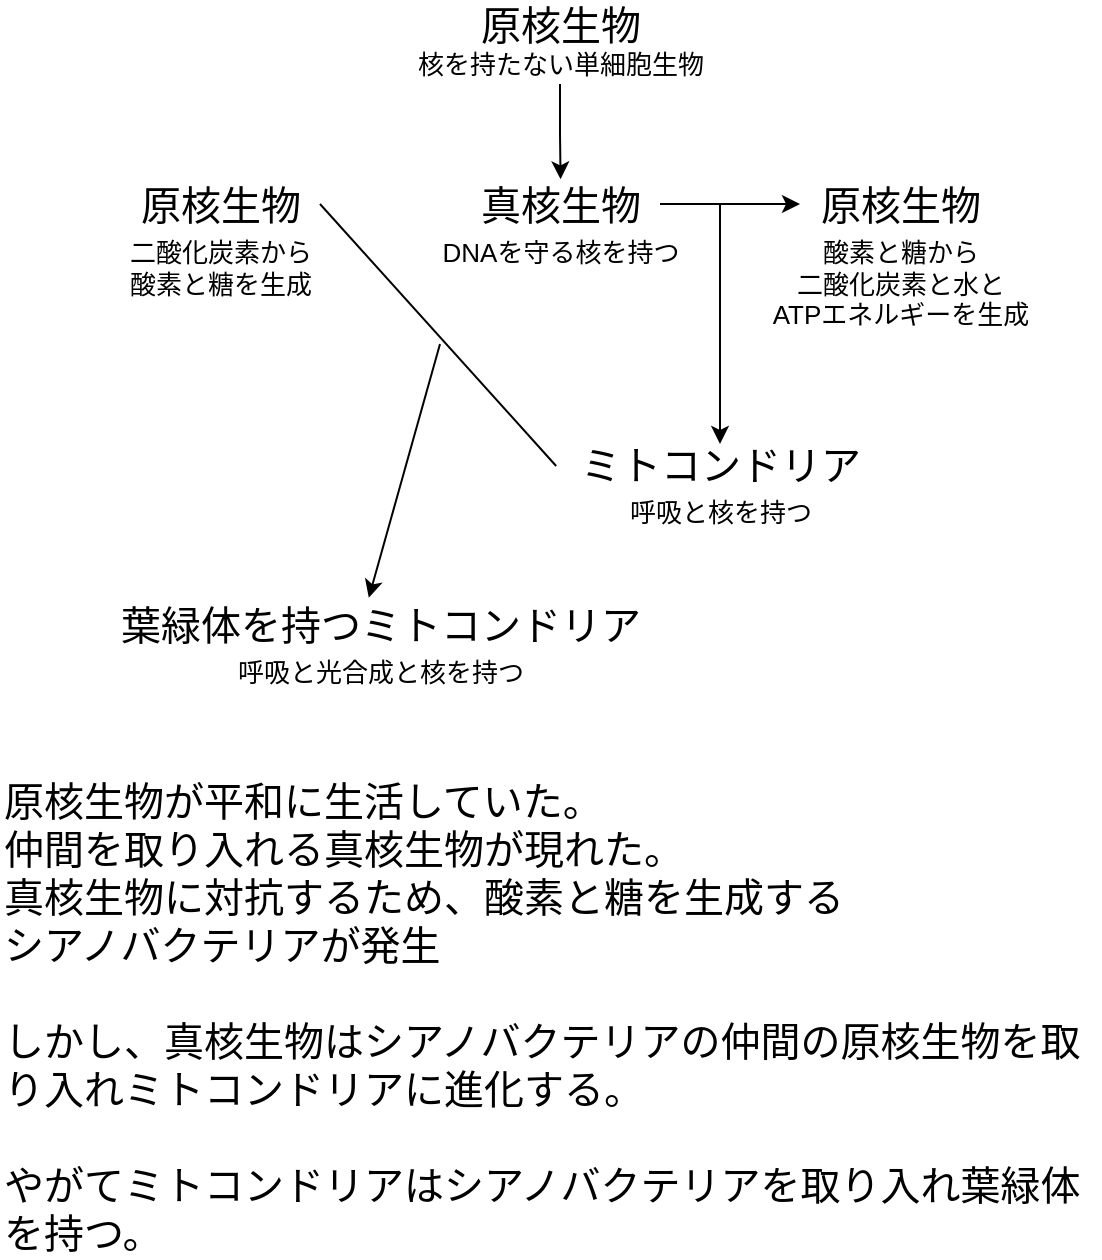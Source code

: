 <mxfile version="13.6.10" type="github">
  <diagram id="sdKFwLvwNyGhgGaRkgza" name="Page-1">
    <mxGraphModel dx="1161" dy="773" grid="1" gridSize="10" guides="1" tooltips="1" connect="1" arrows="1" fold="1" page="1" pageScale="1" pageWidth="827" pageHeight="1169" math="0" shadow="0">
      <root>
        <mxCell id="0" />
        <mxCell id="1" parent="0" />
        <mxCell id="dcLhTKNCRthWgihFbN7n-1" value="&lt;font style=&quot;font-size: 20px&quot;&gt;原核生物&lt;/font&gt;" style="text;html=1;align=center;verticalAlign=middle;resizable=0;points=[];autosize=1;" vertex="1" parent="1">
          <mxGeometry x="270" y="100" width="100" height="20" as="geometry" />
        </mxCell>
        <mxCell id="dcLhTKNCRthWgihFbN7n-2" value="" style="edgeStyle=orthogonalEdgeStyle;rounded=0;orthogonalLoop=1;jettySize=auto;html=1;entryX=0.503;entryY=-0.117;entryDx=0;entryDy=0;entryPerimeter=0;" edge="1" parent="1" source="dcLhTKNCRthWgihFbN7n-3" target="dcLhTKNCRthWgihFbN7n-7">
          <mxGeometry relative="1" as="geometry" />
        </mxCell>
        <mxCell id="dcLhTKNCRthWgihFbN7n-3" value="&lt;span style=&quot;font-family: &amp;#34;arial&amp;#34; ; font-size: 13px&quot;&gt;核を持たない単細胞生物&lt;/span&gt;" style="text;html=1;align=center;verticalAlign=middle;resizable=0;points=[];autosize=1;" vertex="1" parent="1">
          <mxGeometry x="240" y="120" width="160" height="20" as="geometry" />
        </mxCell>
        <mxCell id="dcLhTKNCRthWgihFbN7n-4" value="&lt;font style=&quot;font-size: 20px&quot;&gt;原核生物&lt;/font&gt;" style="text;html=1;align=center;verticalAlign=middle;resizable=0;points=[];autosize=1;" vertex="1" parent="1">
          <mxGeometry x="100" y="190" width="100" height="20" as="geometry" />
        </mxCell>
        <mxCell id="dcLhTKNCRthWgihFbN7n-5" value="&lt;span style=&quot;font-family: &amp;#34;arial&amp;#34; ; font-size: 13px&quot;&gt;二酸化炭素から&lt;br&gt;酸素と糖を生成&lt;/span&gt;" style="text;html=1;align=center;verticalAlign=top;resizable=0;points=[];autosize=1;" vertex="1" parent="1">
          <mxGeometry x="95" y="210" width="110" height="30" as="geometry" />
        </mxCell>
        <mxCell id="dcLhTKNCRthWgihFbN7n-6" value="" style="edgeStyle=orthogonalEdgeStyle;rounded=0;orthogonalLoop=1;jettySize=auto;html=1;" edge="1" parent="1" source="dcLhTKNCRthWgihFbN7n-7" target="dcLhTKNCRthWgihFbN7n-9">
          <mxGeometry relative="1" as="geometry" />
        </mxCell>
        <mxCell id="dcLhTKNCRthWgihFbN7n-7" value="&lt;font style=&quot;font-size: 20px&quot;&gt;真核生物&lt;/font&gt;" style="text;html=1;align=center;verticalAlign=middle;resizable=0;points=[];autosize=1;" vertex="1" parent="1">
          <mxGeometry x="270" y="190" width="100" height="20" as="geometry" />
        </mxCell>
        <mxCell id="dcLhTKNCRthWgihFbN7n-8" value="&lt;span style=&quot;font-family: &amp;#34;arial&amp;#34; ; font-size: 13px&quot;&gt;DNAを守る核を持つ&lt;/span&gt;" style="text;html=1;align=center;verticalAlign=top;resizable=0;points=[];autosize=1;" vertex="1" parent="1">
          <mxGeometry x="255" y="210" width="130" height="20" as="geometry" />
        </mxCell>
        <mxCell id="dcLhTKNCRthWgihFbN7n-9" value="&lt;font style=&quot;font-size: 20px&quot;&gt;原核生物&lt;/font&gt;" style="text;html=1;align=center;verticalAlign=middle;resizable=0;points=[];autosize=1;" vertex="1" parent="1">
          <mxGeometry x="440" y="190" width="100" height="20" as="geometry" />
        </mxCell>
        <mxCell id="dcLhTKNCRthWgihFbN7n-10" value="&lt;font face=&quot;arial&quot;&gt;&lt;span style=&quot;font-size: 13px&quot;&gt;酸素と糖から&lt;br&gt;二酸化炭素と水と&lt;br&gt;ATPエネルギーを生成&lt;br&gt;&lt;/span&gt;&lt;/font&gt;" style="text;html=1;align=center;verticalAlign=top;resizable=0;points=[];autosize=1;" vertex="1" parent="1">
          <mxGeometry x="420" y="210" width="140" height="50" as="geometry" />
        </mxCell>
        <mxCell id="dcLhTKNCRthWgihFbN7n-11" value="&lt;font style=&quot;font-size: 20px&quot;&gt;ミトコンドリア&lt;/font&gt;" style="text;html=1;align=center;verticalAlign=middle;resizable=0;points=[];autosize=1;" vertex="1" parent="1">
          <mxGeometry x="320" y="320" width="160" height="20" as="geometry" />
        </mxCell>
        <mxCell id="dcLhTKNCRthWgihFbN7n-12" value="&lt;font face=&quot;arial&quot;&gt;&lt;span style=&quot;font-size: 13px&quot;&gt;呼吸と核を持つ&lt;br&gt;&lt;/span&gt;&lt;/font&gt;" style="text;html=1;align=center;verticalAlign=top;resizable=0;points=[];autosize=1;" vertex="1" parent="1">
          <mxGeometry x="345" y="340" width="110" height="20" as="geometry" />
        </mxCell>
        <mxCell id="dcLhTKNCRthWgihFbN7n-13" value="&lt;font style=&quot;font-size: 20px&quot;&gt;葉緑体を持つミトコンドリア&lt;/font&gt;" style="text;html=1;align=center;verticalAlign=middle;resizable=0;points=[];autosize=1;" vertex="1" parent="1">
          <mxGeometry x="90" y="400" width="280" height="20" as="geometry" />
        </mxCell>
        <mxCell id="dcLhTKNCRthWgihFbN7n-14" value="&lt;font face=&quot;arial&quot;&gt;&lt;span style=&quot;font-size: 13px&quot;&gt;呼吸と&lt;/span&gt;&lt;/font&gt;&lt;span style=&quot;font-family: &amp;#34;arial&amp;#34; ; font-size: 13px&quot;&gt;光合成と&lt;/span&gt;&lt;font face=&quot;arial&quot;&gt;&lt;span style=&quot;font-size: 13px&quot;&gt;核を持つ&lt;br&gt;&lt;/span&gt;&lt;/font&gt;" style="text;html=1;align=center;verticalAlign=top;resizable=0;points=[];autosize=1;" vertex="1" parent="1">
          <mxGeometry x="150" y="420" width="160" height="20" as="geometry" />
        </mxCell>
        <mxCell id="dcLhTKNCRthWgihFbN7n-15" value="" style="endArrow=classic;html=1;entryX=0.48;entryY=-0.158;entryDx=0;entryDy=0;entryPerimeter=0;" edge="1" parent="1" target="dcLhTKNCRthWgihFbN7n-13">
          <mxGeometry width="50" height="50" relative="1" as="geometry">
            <mxPoint x="260" y="270" as="sourcePoint" />
            <mxPoint x="310" y="230" as="targetPoint" />
          </mxGeometry>
        </mxCell>
        <mxCell id="dcLhTKNCRthWgihFbN7n-16" value="" style="endArrow=classic;html=1;" edge="1" parent="1">
          <mxGeometry width="50" height="50" relative="1" as="geometry">
            <mxPoint x="400" y="200" as="sourcePoint" />
            <mxPoint x="400" y="320" as="targetPoint" />
          </mxGeometry>
        </mxCell>
        <mxCell id="dcLhTKNCRthWgihFbN7n-17" value="" style="endArrow=none;html=1;entryX=-0.012;entryY=0.55;entryDx=0;entryDy=0;entryPerimeter=0;" edge="1" parent="1" target="dcLhTKNCRthWgihFbN7n-11">
          <mxGeometry width="50" height="50" relative="1" as="geometry">
            <mxPoint x="200" y="200" as="sourcePoint" />
            <mxPoint x="250" y="150" as="targetPoint" />
          </mxGeometry>
        </mxCell>
        <mxCell id="dcLhTKNCRthWgihFbN7n-18" value="&lt;meta charset=&quot;utf-8&quot;&gt;&lt;span style=&quot;color: rgb(0, 0, 0); font-family: arial; font-size: 20px; font-style: normal; font-weight: 400; letter-spacing: normal; text-align: left; text-indent: 0px; text-transform: none; word-spacing: 0px; display: inline; float: none;&quot;&gt;原核生物が平和に生活していた。&#xa;仲間を取り入れる真核生物が現れた。&#xa;真核生物に対抗するため、酸素と糖を生成する&#xa;シアノバクテリアが発生&#xa;&#xa;しかし、真核生物はシアノバクテリアの仲間の原核生物を取り入れミトコンドリアに進化する。&#xa;&#xa;やがてミトコンドリアはシアノバクテリアを取り入れ葉緑体を持つ。&lt;/span&gt;" style="text;whiteSpace=wrap;html=1;" vertex="1" parent="1">
          <mxGeometry x="40" y="480" width="550" height="190" as="geometry" />
        </mxCell>
      </root>
    </mxGraphModel>
  </diagram>
</mxfile>
